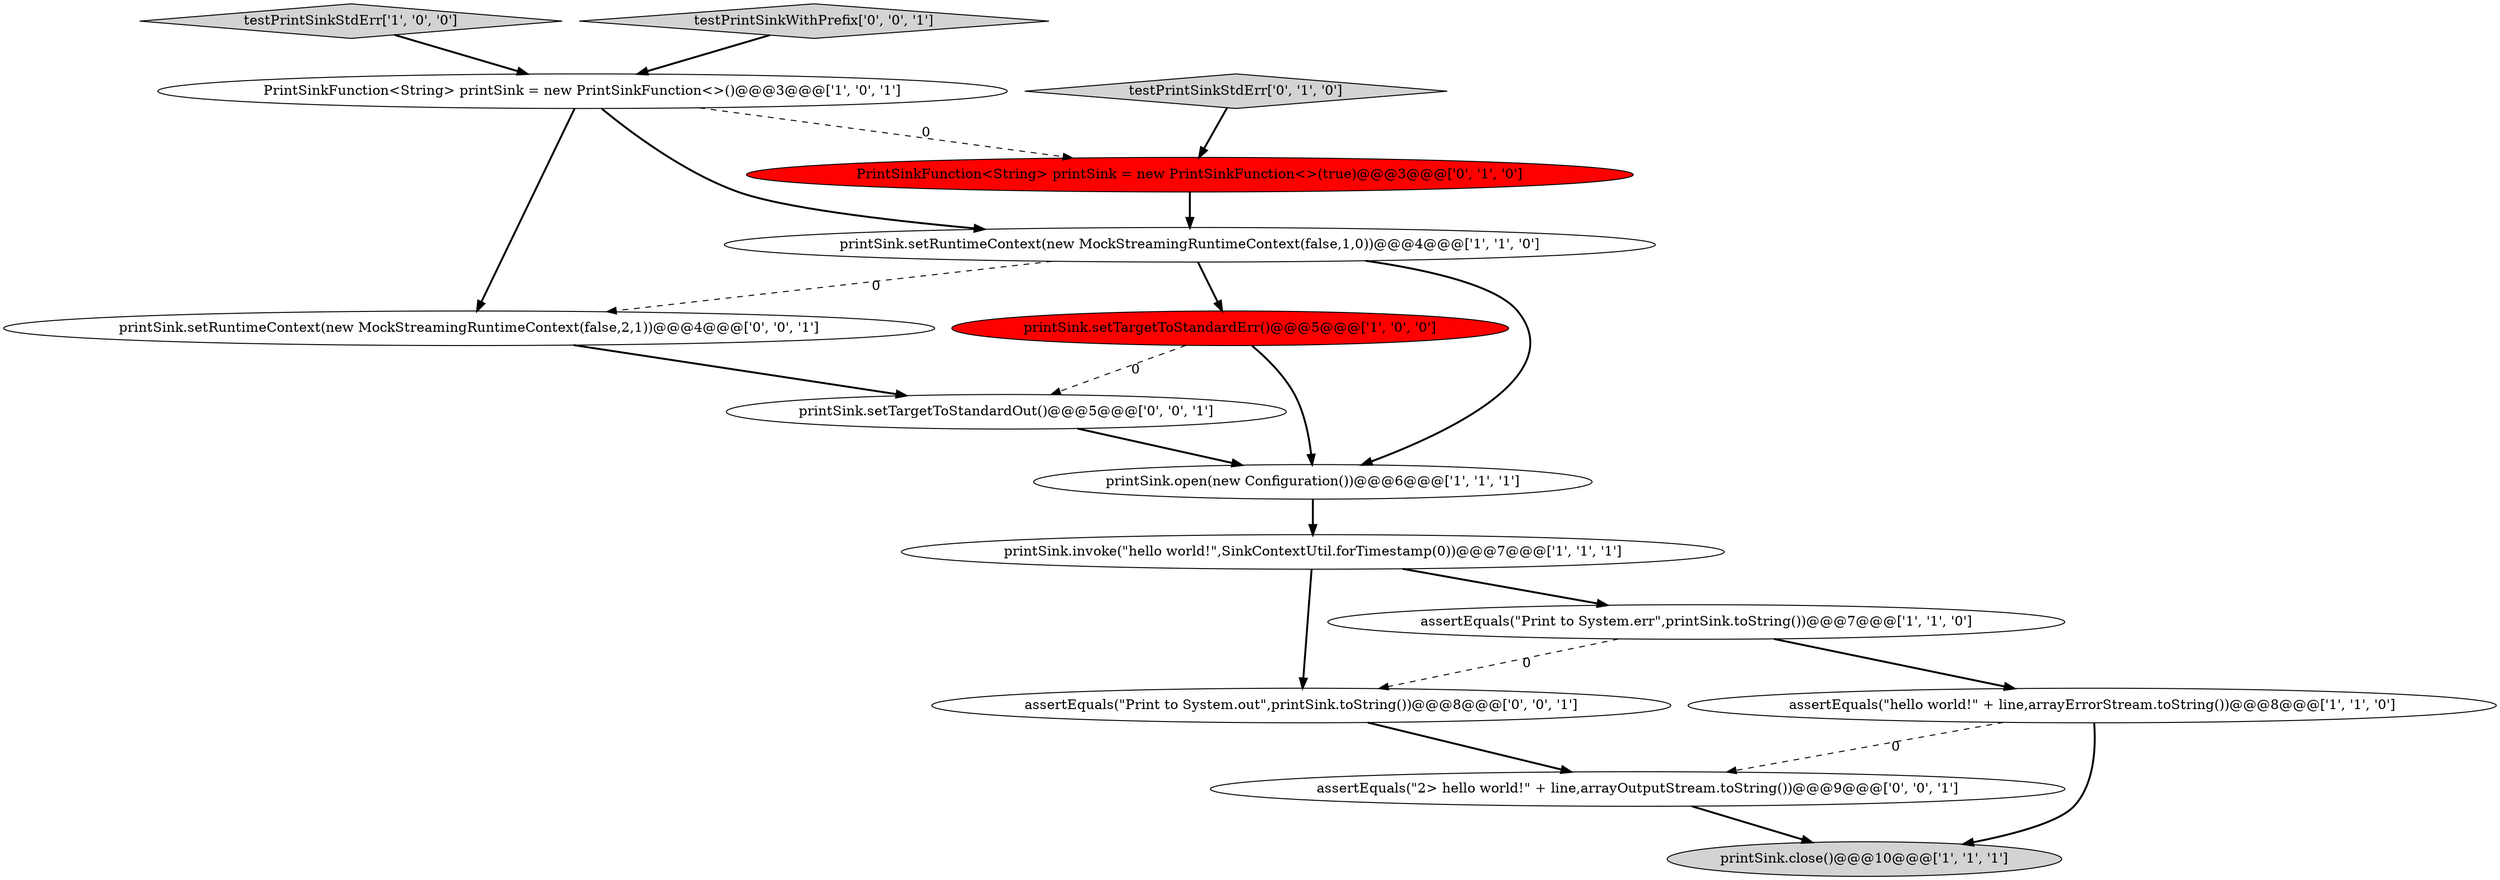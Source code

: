 digraph {
3 [style = filled, label = "printSink.invoke(\"hello world!\",SinkContextUtil.forTimestamp(0))@@@7@@@['1', '1', '1']", fillcolor = white, shape = ellipse image = "AAA0AAABBB1BBB"];
6 [style = filled, label = "printSink.setTargetToStandardErr()@@@5@@@['1', '0', '0']", fillcolor = red, shape = ellipse image = "AAA1AAABBB1BBB"];
5 [style = filled, label = "assertEquals(\"hello world!\" + line,arrayErrorStream.toString())@@@8@@@['1', '1', '0']", fillcolor = white, shape = ellipse image = "AAA0AAABBB1BBB"];
15 [style = filled, label = "printSink.setRuntimeContext(new MockStreamingRuntimeContext(false,2,1))@@@4@@@['0', '0', '1']", fillcolor = white, shape = ellipse image = "AAA0AAABBB3BBB"];
2 [style = filled, label = "testPrintSinkStdErr['1', '0', '0']", fillcolor = lightgray, shape = diamond image = "AAA0AAABBB1BBB"];
11 [style = filled, label = "printSink.setTargetToStandardOut()@@@5@@@['0', '0', '1']", fillcolor = white, shape = ellipse image = "AAA0AAABBB3BBB"];
12 [style = filled, label = "assertEquals(\"Print to System.out\",printSink.toString())@@@8@@@['0', '0', '1']", fillcolor = white, shape = ellipse image = "AAA0AAABBB3BBB"];
14 [style = filled, label = "testPrintSinkWithPrefix['0', '0', '1']", fillcolor = lightgray, shape = diamond image = "AAA0AAABBB3BBB"];
4 [style = filled, label = "printSink.open(new Configuration())@@@6@@@['1', '1', '1']", fillcolor = white, shape = ellipse image = "AAA0AAABBB1BBB"];
7 [style = filled, label = "printSink.setRuntimeContext(new MockStreamingRuntimeContext(false,1,0))@@@4@@@['1', '1', '0']", fillcolor = white, shape = ellipse image = "AAA0AAABBB1BBB"];
8 [style = filled, label = "printSink.close()@@@10@@@['1', '1', '1']", fillcolor = lightgray, shape = ellipse image = "AAA0AAABBB1BBB"];
13 [style = filled, label = "assertEquals(\"2> hello world!\" + line,arrayOutputStream.toString())@@@9@@@['0', '0', '1']", fillcolor = white, shape = ellipse image = "AAA0AAABBB3BBB"];
9 [style = filled, label = "PrintSinkFunction<String> printSink = new PrintSinkFunction<>(true)@@@3@@@['0', '1', '0']", fillcolor = red, shape = ellipse image = "AAA1AAABBB2BBB"];
1 [style = filled, label = "assertEquals(\"Print to System.err\",printSink.toString())@@@7@@@['1', '1', '0']", fillcolor = white, shape = ellipse image = "AAA0AAABBB1BBB"];
10 [style = filled, label = "testPrintSinkStdErr['0', '1', '0']", fillcolor = lightgray, shape = diamond image = "AAA0AAABBB2BBB"];
0 [style = filled, label = "PrintSinkFunction<String> printSink = new PrintSinkFunction<>()@@@3@@@['1', '0', '1']", fillcolor = white, shape = ellipse image = "AAA0AAABBB1BBB"];
1->5 [style = bold, label=""];
5->13 [style = dashed, label="0"];
4->3 [style = bold, label=""];
5->8 [style = bold, label=""];
3->1 [style = bold, label=""];
11->4 [style = bold, label=""];
6->11 [style = dashed, label="0"];
7->4 [style = bold, label=""];
3->12 [style = bold, label=""];
9->7 [style = bold, label=""];
0->15 [style = bold, label=""];
0->7 [style = bold, label=""];
12->13 [style = bold, label=""];
6->4 [style = bold, label=""];
1->12 [style = dashed, label="0"];
2->0 [style = bold, label=""];
15->11 [style = bold, label=""];
14->0 [style = bold, label=""];
7->6 [style = bold, label=""];
7->15 [style = dashed, label="0"];
10->9 [style = bold, label=""];
0->9 [style = dashed, label="0"];
13->8 [style = bold, label=""];
}
